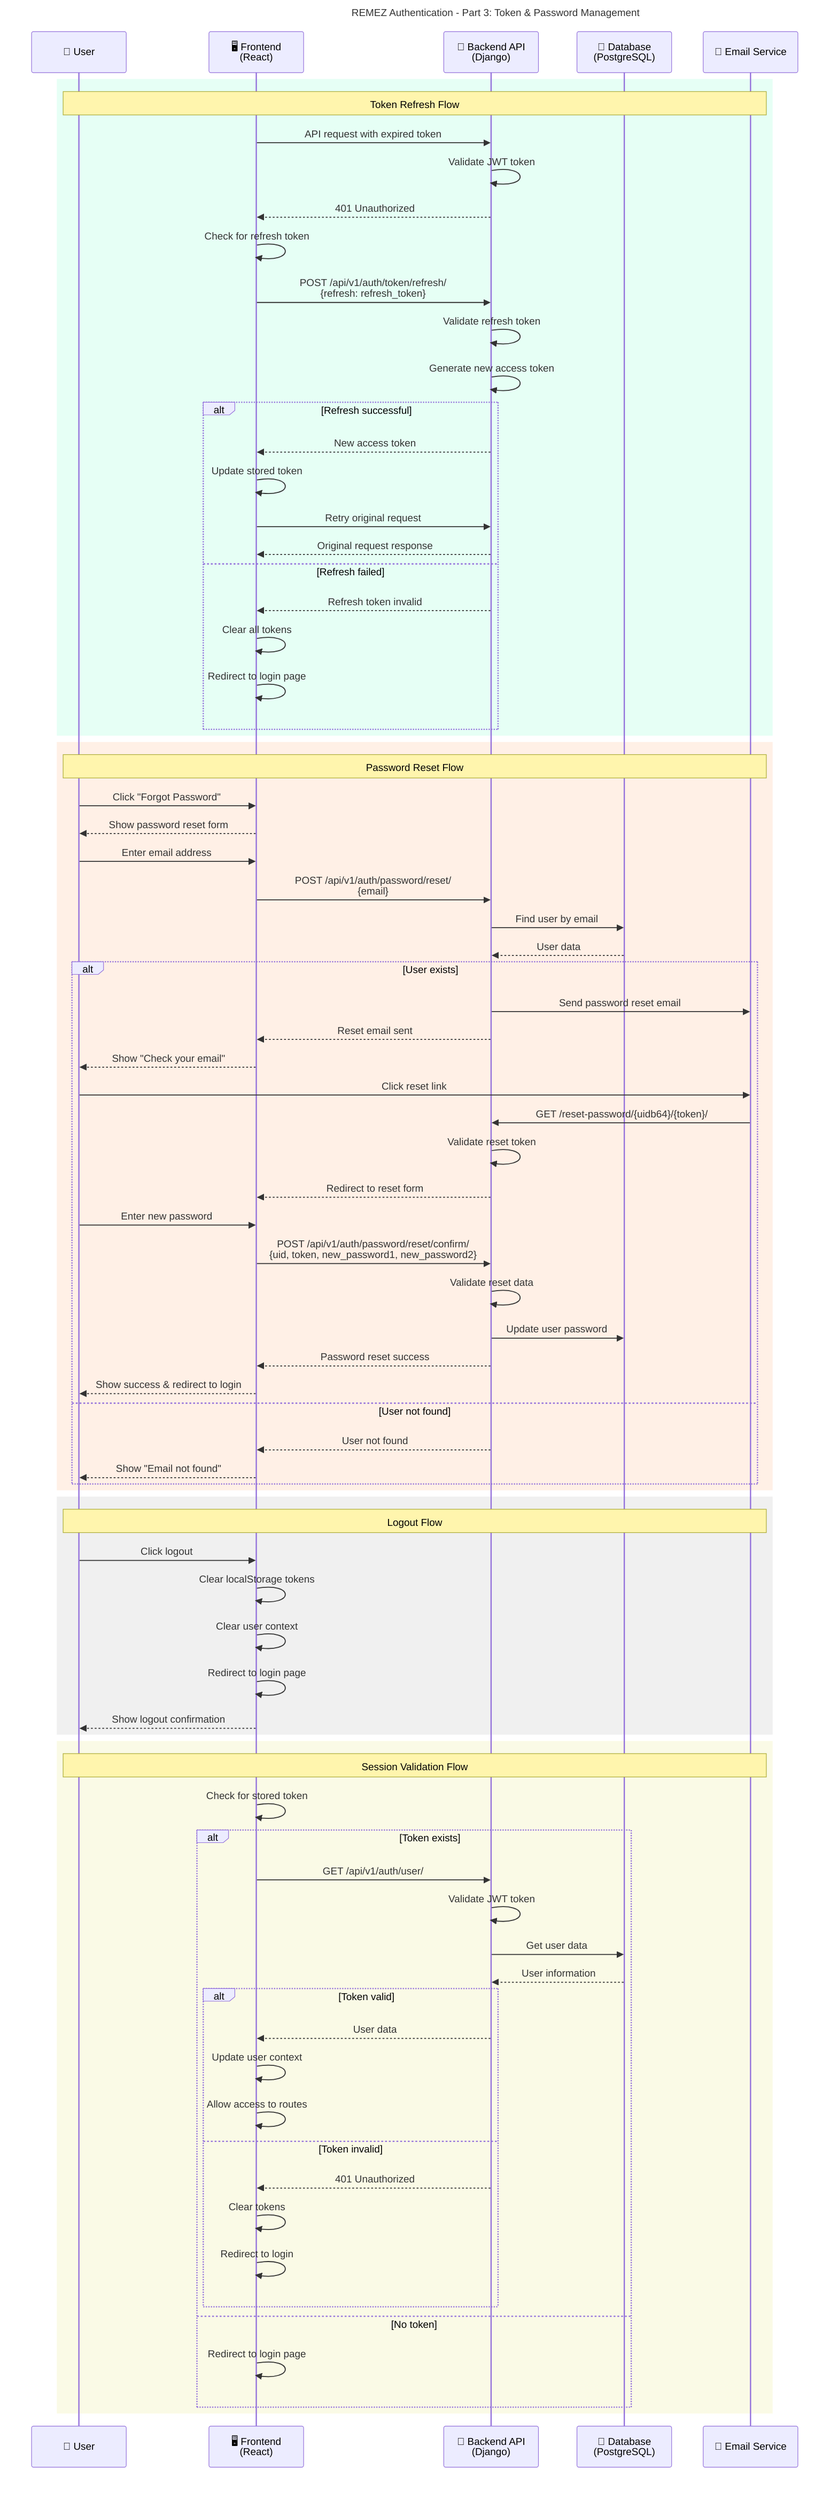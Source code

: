 sequenceDiagram
    title REMEZ Authentication - Part 3: Token & Password Management
    
    participant User as 👤 User
    participant Frontend as 🖥️ Frontend<br/>(React)
    participant Backend as 🔧 Backend API<br/>(Django)
    participant DB as 💾 Database<br/>(PostgreSQL)
    participant Email as 📧 Email Service

    %% ==========================================
    %% Token Refresh Flow
    %% ==========================================
    
    rect rgb(230, 255, 245)
        Note over User,Email: Token Refresh Flow
        
        Frontend->>Backend: API request with expired token
        Backend->>Backend: Validate JWT token
        Backend-->>Frontend: 401 Unauthorized
        
        Frontend->>Frontend: Check for refresh token
        Frontend->>Backend: POST /api/v1/auth/token/refresh/<br/>{refresh: refresh_token}
        Backend->>Backend: Validate refresh token
        Backend->>Backend: Generate new access token
        
        alt Refresh successful
            Backend-->>Frontend: New access token
            Frontend->>Frontend: Update stored token
            Frontend->>Backend: Retry original request
            Backend-->>Frontend: Original request response
        else Refresh failed
            Backend-->>Frontend: Refresh token invalid
            Frontend->>Frontend: Clear all tokens
            Frontend->>Frontend: Redirect to login page
        end
    end

    %% ==========================================
    %% Password Reset Flow
    %% ==========================================
    
    rect rgb(255, 240, 230)
        Note over User,Email: Password Reset Flow
        
        User->>Frontend: Click "Forgot Password"
        Frontend-->>User: Show password reset form
        User->>Frontend: Enter email address
        
        Frontend->>Backend: POST /api/v1/auth/password/reset/<br/>{email}
        Backend->>DB: Find user by email
        DB-->>Backend: User data
        
        alt User exists
            Backend->>Email: Send password reset email
            Backend-->>Frontend: Reset email sent
            Frontend-->>User: Show "Check your email"
            
            User->>Email: Click reset link
            Email->>Backend: GET /reset-password/{uidb64}/{token}/
            Backend->>Backend: Validate reset token
            Backend-->>Frontend: Redirect to reset form
            
            User->>Frontend: Enter new password
            Frontend->>Backend: POST /api/v1/auth/password/reset/confirm/<br/>{uid, token, new_password1, new_password2}
            Backend->>Backend: Validate reset data
            Backend->>DB: Update user password
            Backend-->>Frontend: Password reset success
            Frontend-->>User: Show success & redirect to login
        else User not found
            Backend-->>Frontend: User not found
            Frontend-->>User: Show "Email not found"
        end
    end

    %% ==========================================
    %% Logout Flow
    %% ==========================================
    
    rect rgb(240, 240, 240)
        Note over User,Email: Logout Flow
        
        User->>Frontend: Click logout
        Frontend->>Frontend: Clear localStorage tokens
        Frontend->>Frontend: Clear user context
        Frontend->>Frontend: Redirect to login page
        Frontend-->>User: Show logout confirmation
    end

    %% ==========================================
    %% Session Validation Flow
    %% ==========================================
    
    rect rgb(250, 250, 230)
        Note over User,Email: Session Validation Flow
        
        Frontend->>Frontend: Check for stored token
        
        alt Token exists
            Frontend->>Backend: GET /api/v1/auth/user/
            Backend->>Backend: Validate JWT token
            Backend->>DB: Get user data
            DB-->>Backend: User information
            
            alt Token valid
                Backend-->>Frontend: User data
                Frontend->>Frontend: Update user context
                Frontend->>Frontend: Allow access to routes
            else Token invalid
                Backend-->>Frontend: 401 Unauthorized
                Frontend->>Frontend: Clear tokens
                Frontend->>Frontend: Redirect to login
            end
        else No token
            Frontend->>Frontend: Redirect to login page
        end
    end